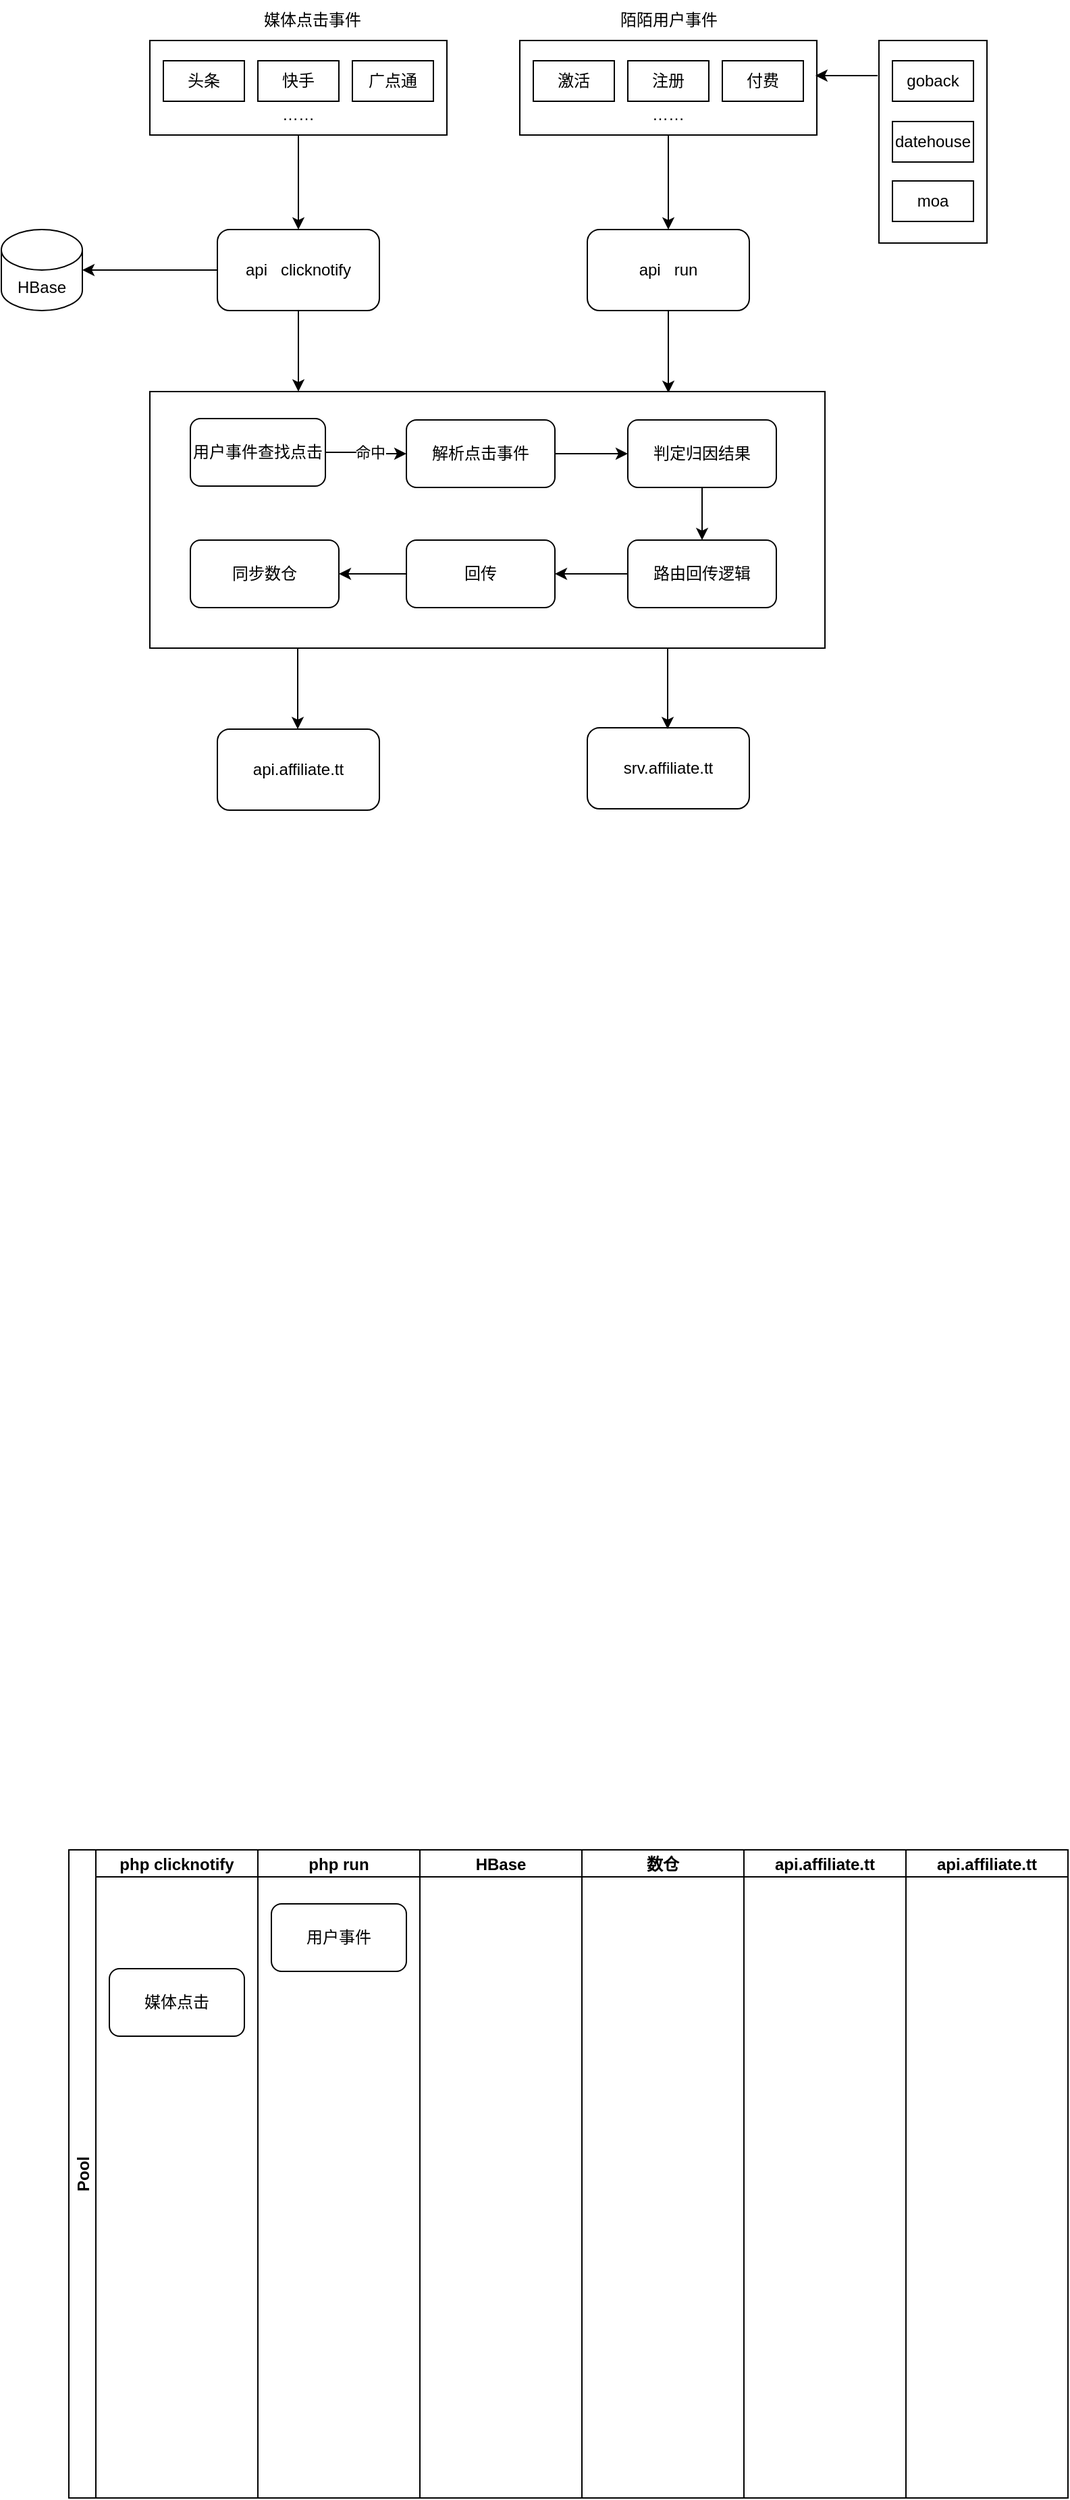 <mxfile version="21.3.7" type="github">
  <diagram name="第 1 页" id="F-nfB5zhbIb_cgtPWfh-">
    <mxGraphModel dx="1026" dy="692" grid="1" gridSize="10" guides="1" tooltips="1" connect="1" arrows="1" fold="1" page="1" pageScale="1" pageWidth="827" pageHeight="1169" math="0" shadow="0">
      <root>
        <mxCell id="0" />
        <mxCell id="1" parent="0" />
        <mxCell id="9wFDw3RkWv6zLkpVCdXA-4" value="媒体点击事件" style="text;html=1;align=center;verticalAlign=middle;resizable=0;points=[];autosize=1;strokeColor=none;fillColor=none;" vertex="1" parent="1">
          <mxGeometry x="210" y="10" width="100" height="30" as="geometry" />
        </mxCell>
        <mxCell id="9wFDw3RkWv6zLkpVCdXA-5" value="陌陌用户事件" style="text;html=1;align=center;verticalAlign=middle;resizable=0;points=[];autosize=1;strokeColor=none;fillColor=none;" vertex="1" parent="1">
          <mxGeometry x="474" y="10" width="100" height="30" as="geometry" />
        </mxCell>
        <mxCell id="9wFDw3RkWv6zLkpVCdXA-28" style="edgeStyle=orthogonalEdgeStyle;rounded=0;orthogonalLoop=1;jettySize=auto;html=1;entryX=1;entryY=0.5;entryDx=0;entryDy=0;entryPerimeter=0;" edge="1" parent="1" source="9wFDw3RkWv6zLkpVCdXA-6" target="9wFDw3RkWv6zLkpVCdXA-27">
          <mxGeometry relative="1" as="geometry" />
        </mxCell>
        <mxCell id="9wFDw3RkWv6zLkpVCdXA-30" style="edgeStyle=orthogonalEdgeStyle;rounded=0;orthogonalLoop=1;jettySize=auto;html=1;entryX=0.22;entryY=0;entryDx=0;entryDy=0;entryPerimeter=0;" edge="1" parent="1" source="9wFDw3RkWv6zLkpVCdXA-6" target="9wFDw3RkWv6zLkpVCdXA-29">
          <mxGeometry relative="1" as="geometry" />
        </mxCell>
        <mxCell id="9wFDw3RkWv6zLkpVCdXA-6" value="api&amp;nbsp; &amp;nbsp;clicknotify" style="rounded=1;whiteSpace=wrap;html=1;" vertex="1" parent="1">
          <mxGeometry x="190" y="180" width="120" height="60" as="geometry" />
        </mxCell>
        <mxCell id="9wFDw3RkWv6zLkpVCdXA-31" style="edgeStyle=orthogonalEdgeStyle;rounded=0;orthogonalLoop=1;jettySize=auto;html=1;entryX=0.768;entryY=0.005;entryDx=0;entryDy=0;entryPerimeter=0;" edge="1" parent="1" source="9wFDw3RkWv6zLkpVCdXA-7" target="9wFDw3RkWv6zLkpVCdXA-29">
          <mxGeometry relative="1" as="geometry" />
        </mxCell>
        <mxCell id="9wFDw3RkWv6zLkpVCdXA-7" value="api&amp;nbsp; &amp;nbsp;run" style="rounded=1;whiteSpace=wrap;html=1;" vertex="1" parent="1">
          <mxGeometry x="464" y="180" width="120" height="60" as="geometry" />
        </mxCell>
        <mxCell id="9wFDw3RkWv6zLkpVCdXA-25" style="edgeStyle=orthogonalEdgeStyle;rounded=0;orthogonalLoop=1;jettySize=auto;html=1;entryX=0.5;entryY=0;entryDx=0;entryDy=0;" edge="1" parent="1" source="9wFDw3RkWv6zLkpVCdXA-8" target="9wFDw3RkWv6zLkpVCdXA-6">
          <mxGeometry relative="1" as="geometry" />
        </mxCell>
        <mxCell id="9wFDw3RkWv6zLkpVCdXA-8" value="" style="rounded=0;whiteSpace=wrap;html=1;" vertex="1" parent="1">
          <mxGeometry x="140" y="40" width="220" height="70" as="geometry" />
        </mxCell>
        <mxCell id="9wFDw3RkWv6zLkpVCdXA-9" value="头条" style="rounded=0;whiteSpace=wrap;html=1;" vertex="1" parent="1">
          <mxGeometry x="150" y="55" width="60" height="30" as="geometry" />
        </mxCell>
        <mxCell id="9wFDw3RkWv6zLkpVCdXA-10" value="快手" style="rounded=0;whiteSpace=wrap;html=1;" vertex="1" parent="1">
          <mxGeometry x="220" y="55" width="60" height="30" as="geometry" />
        </mxCell>
        <mxCell id="9wFDw3RkWv6zLkpVCdXA-11" value="广点通" style="rounded=0;whiteSpace=wrap;html=1;" vertex="1" parent="1">
          <mxGeometry x="290" y="55" width="60" height="30" as="geometry" />
        </mxCell>
        <mxCell id="9wFDw3RkWv6zLkpVCdXA-26" style="edgeStyle=orthogonalEdgeStyle;rounded=0;orthogonalLoop=1;jettySize=auto;html=1;entryX=0.5;entryY=0;entryDx=0;entryDy=0;" edge="1" parent="1" source="9wFDw3RkWv6zLkpVCdXA-12" target="9wFDw3RkWv6zLkpVCdXA-7">
          <mxGeometry relative="1" as="geometry" />
        </mxCell>
        <mxCell id="9wFDw3RkWv6zLkpVCdXA-12" value="" style="rounded=0;whiteSpace=wrap;html=1;" vertex="1" parent="1">
          <mxGeometry x="414" y="40" width="220" height="70" as="geometry" />
        </mxCell>
        <mxCell id="9wFDw3RkWv6zLkpVCdXA-13" value="激活" style="rounded=0;whiteSpace=wrap;html=1;" vertex="1" parent="1">
          <mxGeometry x="424" y="55" width="60" height="30" as="geometry" />
        </mxCell>
        <mxCell id="9wFDw3RkWv6zLkpVCdXA-14" value="注册" style="rounded=0;whiteSpace=wrap;html=1;" vertex="1" parent="1">
          <mxGeometry x="494" y="55" width="60" height="30" as="geometry" />
        </mxCell>
        <mxCell id="9wFDw3RkWv6zLkpVCdXA-15" value="付费" style="rounded=0;whiteSpace=wrap;html=1;" vertex="1" parent="1">
          <mxGeometry x="564" y="55" width="60" height="30" as="geometry" />
        </mxCell>
        <mxCell id="9wFDw3RkWv6zLkpVCdXA-16" value="" style="rounded=0;whiteSpace=wrap;html=1;" vertex="1" parent="1">
          <mxGeometry x="680" y="40" width="80" height="150" as="geometry" />
        </mxCell>
        <mxCell id="9wFDw3RkWv6zLkpVCdXA-18" value="goback" style="rounded=0;whiteSpace=wrap;html=1;" vertex="1" parent="1">
          <mxGeometry x="690" y="55" width="60" height="30" as="geometry" />
        </mxCell>
        <mxCell id="9wFDw3RkWv6zLkpVCdXA-19" value="datehouse" style="rounded=0;whiteSpace=wrap;html=1;" vertex="1" parent="1">
          <mxGeometry x="690" y="100" width="60" height="30" as="geometry" />
        </mxCell>
        <mxCell id="9wFDw3RkWv6zLkpVCdXA-20" value="moa" style="rounded=0;whiteSpace=wrap;html=1;" vertex="1" parent="1">
          <mxGeometry x="690" y="144" width="60" height="30" as="geometry" />
        </mxCell>
        <mxCell id="9wFDw3RkWv6zLkpVCdXA-22" value="……" style="text;html=1;strokeColor=none;fillColor=none;align=center;verticalAlign=middle;whiteSpace=wrap;rounded=0;" vertex="1" parent="1">
          <mxGeometry x="220" y="80" width="60" height="30" as="geometry" />
        </mxCell>
        <mxCell id="9wFDw3RkWv6zLkpVCdXA-23" value="……" style="text;html=1;strokeColor=none;fillColor=none;align=center;verticalAlign=middle;whiteSpace=wrap;rounded=0;" vertex="1" parent="1">
          <mxGeometry x="494" y="80" width="60" height="30" as="geometry" />
        </mxCell>
        <mxCell id="9wFDw3RkWv6zLkpVCdXA-24" value="" style="endArrow=classic;html=1;rounded=0;exitX=-0.012;exitY=0.173;exitDx=0;exitDy=0;exitPerimeter=0;entryX=0.995;entryY=0.371;entryDx=0;entryDy=0;entryPerimeter=0;" edge="1" parent="1" source="9wFDw3RkWv6zLkpVCdXA-16" target="9wFDw3RkWv6zLkpVCdXA-12">
          <mxGeometry width="50" height="50" relative="1" as="geometry">
            <mxPoint x="590" y="180" as="sourcePoint" />
            <mxPoint x="640" y="130" as="targetPoint" />
          </mxGeometry>
        </mxCell>
        <mxCell id="9wFDw3RkWv6zLkpVCdXA-27" value="HBase" style="shape=cylinder3;whiteSpace=wrap;html=1;boundedLbl=1;backgroundOutline=1;size=15;" vertex="1" parent="1">
          <mxGeometry x="30" y="180" width="60" height="60" as="geometry" />
        </mxCell>
        <mxCell id="9wFDw3RkWv6zLkpVCdXA-29" value="" style="rounded=0;whiteSpace=wrap;html=1;" vertex="1" parent="1">
          <mxGeometry x="140" y="300" width="500" height="190" as="geometry" />
        </mxCell>
        <mxCell id="9wFDw3RkWv6zLkpVCdXA-34" value="" style="edgeStyle=orthogonalEdgeStyle;rounded=0;orthogonalLoop=1;jettySize=auto;html=1;" edge="1" parent="1" source="9wFDw3RkWv6zLkpVCdXA-32" target="9wFDw3RkWv6zLkpVCdXA-33">
          <mxGeometry relative="1" as="geometry" />
        </mxCell>
        <mxCell id="9wFDw3RkWv6zLkpVCdXA-35" value="命中" style="edgeLabel;html=1;align=center;verticalAlign=middle;resizable=0;points=[];" vertex="1" connectable="0" parent="9wFDw3RkWv6zLkpVCdXA-34">
          <mxGeometry x="0.1" y="1" relative="1" as="geometry">
            <mxPoint as="offset" />
          </mxGeometry>
        </mxCell>
        <mxCell id="9wFDw3RkWv6zLkpVCdXA-32" value="用户事件查找点击" style="rounded=1;whiteSpace=wrap;html=1;" vertex="1" parent="1">
          <mxGeometry x="170" y="320" width="100" height="50" as="geometry" />
        </mxCell>
        <mxCell id="9wFDw3RkWv6zLkpVCdXA-37" value="" style="edgeStyle=orthogonalEdgeStyle;rounded=0;orthogonalLoop=1;jettySize=auto;html=1;" edge="1" parent="1" source="9wFDw3RkWv6zLkpVCdXA-33" target="9wFDw3RkWv6zLkpVCdXA-36">
          <mxGeometry relative="1" as="geometry" />
        </mxCell>
        <mxCell id="9wFDw3RkWv6zLkpVCdXA-33" value="解析点击事件" style="rounded=1;whiteSpace=wrap;html=1;" vertex="1" parent="1">
          <mxGeometry x="330" y="321" width="110" height="50" as="geometry" />
        </mxCell>
        <mxCell id="9wFDw3RkWv6zLkpVCdXA-39" value="" style="edgeStyle=orthogonalEdgeStyle;rounded=0;orthogonalLoop=1;jettySize=auto;html=1;" edge="1" parent="1" source="9wFDw3RkWv6zLkpVCdXA-36" target="9wFDw3RkWv6zLkpVCdXA-38">
          <mxGeometry relative="1" as="geometry" />
        </mxCell>
        <mxCell id="9wFDw3RkWv6zLkpVCdXA-36" value="判定归因结果" style="rounded=1;whiteSpace=wrap;html=1;" vertex="1" parent="1">
          <mxGeometry x="494" y="321" width="110" height="50" as="geometry" />
        </mxCell>
        <mxCell id="9wFDw3RkWv6zLkpVCdXA-41" value="" style="edgeStyle=orthogonalEdgeStyle;rounded=0;orthogonalLoop=1;jettySize=auto;html=1;" edge="1" parent="1" source="9wFDw3RkWv6zLkpVCdXA-38" target="9wFDw3RkWv6zLkpVCdXA-40">
          <mxGeometry relative="1" as="geometry" />
        </mxCell>
        <mxCell id="9wFDw3RkWv6zLkpVCdXA-38" value="路由回传逻辑" style="rounded=1;whiteSpace=wrap;html=1;" vertex="1" parent="1">
          <mxGeometry x="494" y="410" width="110" height="50" as="geometry" />
        </mxCell>
        <mxCell id="9wFDw3RkWv6zLkpVCdXA-43" value="" style="edgeStyle=orthogonalEdgeStyle;rounded=0;orthogonalLoop=1;jettySize=auto;html=1;" edge="1" parent="1" source="9wFDw3RkWv6zLkpVCdXA-40" target="9wFDw3RkWv6zLkpVCdXA-42">
          <mxGeometry relative="1" as="geometry" />
        </mxCell>
        <mxCell id="9wFDw3RkWv6zLkpVCdXA-40" value="回传" style="rounded=1;whiteSpace=wrap;html=1;" vertex="1" parent="1">
          <mxGeometry x="330" y="410" width="110" height="50" as="geometry" />
        </mxCell>
        <mxCell id="9wFDw3RkWv6zLkpVCdXA-42" value="同步数仓" style="rounded=1;whiteSpace=wrap;html=1;" vertex="1" parent="1">
          <mxGeometry x="170" y="410" width="110" height="50" as="geometry" />
        </mxCell>
        <mxCell id="9wFDw3RkWv6zLkpVCdXA-44" value="Pool" style="swimlane;childLayout=stackLayout;resizeParent=1;resizeParentMax=0;startSize=20;horizontal=0;horizontalStack=1;" vertex="1" parent="1">
          <mxGeometry x="80" y="1380" width="740" height="480" as="geometry" />
        </mxCell>
        <mxCell id="9wFDw3RkWv6zLkpVCdXA-45" value="php clicknotify" style="swimlane;startSize=20;" vertex="1" parent="9wFDw3RkWv6zLkpVCdXA-44">
          <mxGeometry x="20" width="120" height="480" as="geometry" />
        </mxCell>
        <mxCell id="9wFDw3RkWv6zLkpVCdXA-51" value="媒体点击" style="rounded=1;whiteSpace=wrap;html=1;" vertex="1" parent="9wFDw3RkWv6zLkpVCdXA-45">
          <mxGeometry x="10" y="88" width="100" height="50" as="geometry" />
        </mxCell>
        <mxCell id="9wFDw3RkWv6zLkpVCdXA-46" value="php run" style="swimlane;startSize=20;" vertex="1" parent="9wFDw3RkWv6zLkpVCdXA-44">
          <mxGeometry x="140" width="120" height="480" as="geometry" />
        </mxCell>
        <mxCell id="9wFDw3RkWv6zLkpVCdXA-52" value="用户事件" style="rounded=1;whiteSpace=wrap;html=1;" vertex="1" parent="9wFDw3RkWv6zLkpVCdXA-46">
          <mxGeometry x="10" y="40" width="100" height="50" as="geometry" />
        </mxCell>
        <mxCell id="9wFDw3RkWv6zLkpVCdXA-47" value="HBase" style="swimlane;startSize=20;" vertex="1" parent="9wFDw3RkWv6zLkpVCdXA-44">
          <mxGeometry x="260" width="120" height="480" as="geometry" />
        </mxCell>
        <mxCell id="9wFDw3RkWv6zLkpVCdXA-48" value="数仓" style="swimlane;startSize=20;" vertex="1" parent="9wFDw3RkWv6zLkpVCdXA-44">
          <mxGeometry x="380" width="120" height="480" as="geometry" />
        </mxCell>
        <mxCell id="9wFDw3RkWv6zLkpVCdXA-49" value="api.affiliate.tt" style="swimlane;startSize=20;" vertex="1" parent="9wFDw3RkWv6zLkpVCdXA-44">
          <mxGeometry x="500" width="120" height="480" as="geometry" />
        </mxCell>
        <mxCell id="9wFDw3RkWv6zLkpVCdXA-50" value="api.affiliate.tt" style="swimlane;startSize=20;" vertex="1" parent="9wFDw3RkWv6zLkpVCdXA-44">
          <mxGeometry x="620" width="120" height="480" as="geometry" />
        </mxCell>
        <mxCell id="9wFDw3RkWv6zLkpVCdXA-55" value="api.affiliate.tt" style="rounded=1;whiteSpace=wrap;html=1;" vertex="1" parent="1">
          <mxGeometry x="190" y="550" width="120" height="60" as="geometry" />
        </mxCell>
        <mxCell id="9wFDw3RkWv6zLkpVCdXA-56" value="srv.affiliate.tt" style="rounded=1;whiteSpace=wrap;html=1;" vertex="1" parent="1">
          <mxGeometry x="464" y="549" width="120" height="60" as="geometry" />
        </mxCell>
        <mxCell id="9wFDw3RkWv6zLkpVCdXA-57" style="edgeStyle=orthogonalEdgeStyle;rounded=0;orthogonalLoop=1;jettySize=auto;html=1;entryX=0.22;entryY=0;entryDx=0;entryDy=0;entryPerimeter=0;" edge="1" parent="1">
          <mxGeometry relative="1" as="geometry">
            <mxPoint x="249.5" y="490" as="sourcePoint" />
            <mxPoint x="249.5" y="550" as="targetPoint" />
          </mxGeometry>
        </mxCell>
        <mxCell id="9wFDw3RkWv6zLkpVCdXA-58" style="edgeStyle=orthogonalEdgeStyle;rounded=0;orthogonalLoop=1;jettySize=auto;html=1;entryX=0.22;entryY=0;entryDx=0;entryDy=0;entryPerimeter=0;" edge="1" parent="1">
          <mxGeometry relative="1" as="geometry">
            <mxPoint x="523.5" y="490" as="sourcePoint" />
            <mxPoint x="523.5" y="550" as="targetPoint" />
          </mxGeometry>
        </mxCell>
      </root>
    </mxGraphModel>
  </diagram>
</mxfile>
